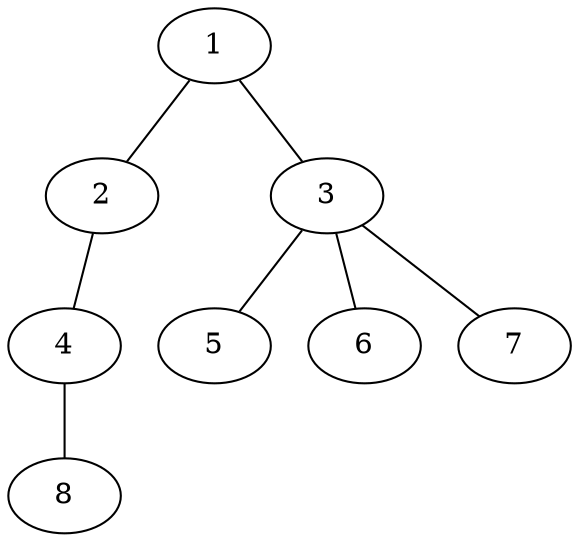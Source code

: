 graph molecule_2042 {
	1	 [chem=N];
	2	 [chem=N];
	1 -- 2	 [valence=2];
	3	 [chem=C];
	1 -- 3	 [valence=1];
	4	 [chem=O];
	2 -- 4	 [valence=1];
	5	 [chem=H];
	3 -- 5	 [valence=1];
	6	 [chem=H];
	3 -- 6	 [valence=1];
	7	 [chem=H];
	3 -- 7	 [valence=1];
	8	 [chem=H];
	4 -- 8	 [valence=1];
}
